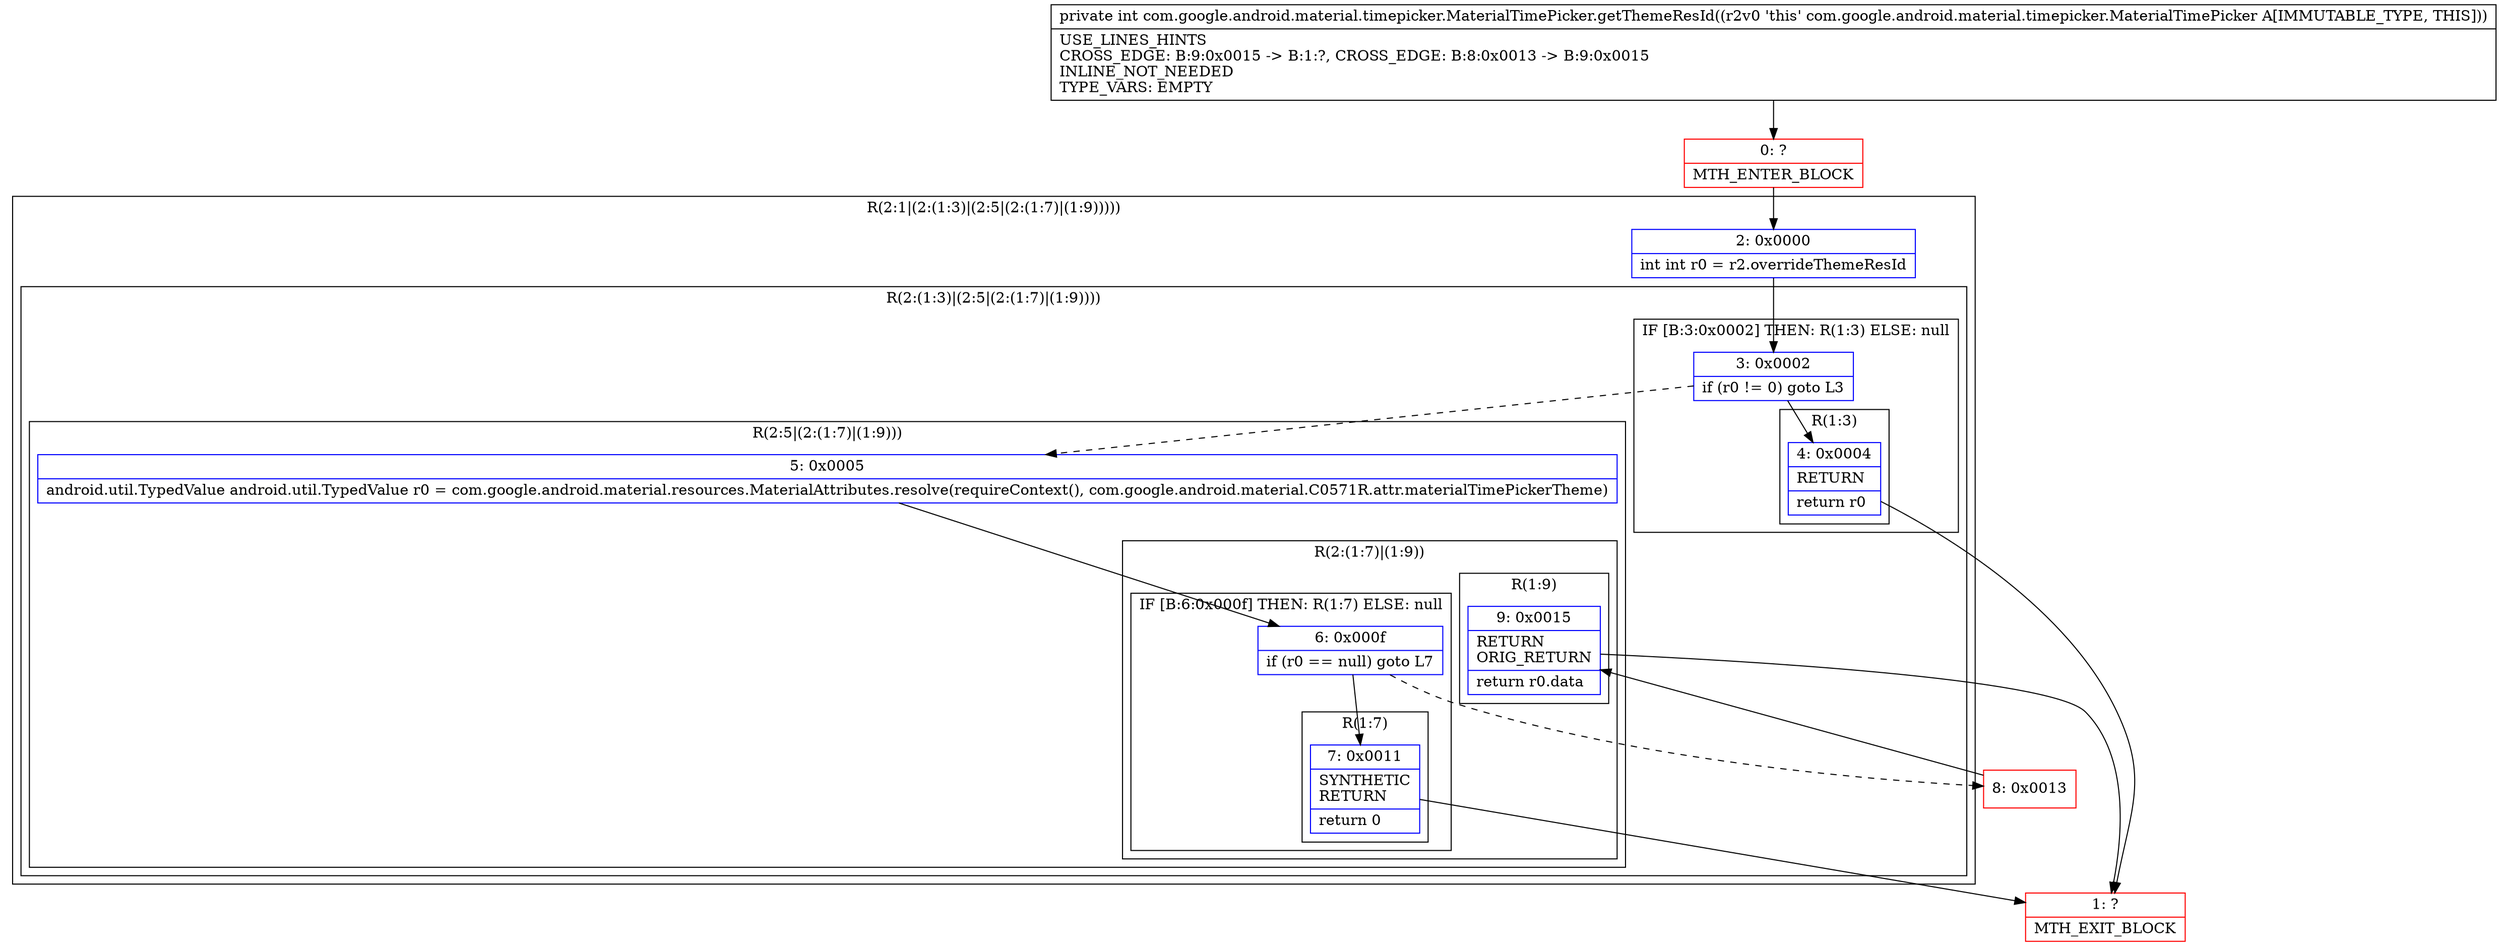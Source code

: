 digraph "CFG forcom.google.android.material.timepicker.MaterialTimePicker.getThemeResId()I" {
subgraph cluster_Region_1845604213 {
label = "R(2:1|(2:(1:3)|(2:5|(2:(1:7)|(1:9)))))";
node [shape=record,color=blue];
Node_2 [shape=record,label="{2\:\ 0x0000|int int r0 = r2.overrideThemeResId\l}"];
subgraph cluster_Region_789641537 {
label = "R(2:(1:3)|(2:5|(2:(1:7)|(1:9))))";
node [shape=record,color=blue];
subgraph cluster_IfRegion_1310653507 {
label = "IF [B:3:0x0002] THEN: R(1:3) ELSE: null";
node [shape=record,color=blue];
Node_3 [shape=record,label="{3\:\ 0x0002|if (r0 != 0) goto L3\l}"];
subgraph cluster_Region_880825279 {
label = "R(1:3)";
node [shape=record,color=blue];
Node_4 [shape=record,label="{4\:\ 0x0004|RETURN\l|return r0\l}"];
}
}
subgraph cluster_Region_1545395129 {
label = "R(2:5|(2:(1:7)|(1:9)))";
node [shape=record,color=blue];
Node_5 [shape=record,label="{5\:\ 0x0005|android.util.TypedValue android.util.TypedValue r0 = com.google.android.material.resources.MaterialAttributes.resolve(requireContext(), com.google.android.material.C0571R.attr.materialTimePickerTheme)\l}"];
subgraph cluster_Region_392203901 {
label = "R(2:(1:7)|(1:9))";
node [shape=record,color=blue];
subgraph cluster_IfRegion_1065729352 {
label = "IF [B:6:0x000f] THEN: R(1:7) ELSE: null";
node [shape=record,color=blue];
Node_6 [shape=record,label="{6\:\ 0x000f|if (r0 == null) goto L7\l}"];
subgraph cluster_Region_1181474845 {
label = "R(1:7)";
node [shape=record,color=blue];
Node_7 [shape=record,label="{7\:\ 0x0011|SYNTHETIC\lRETURN\l|return 0\l}"];
}
}
subgraph cluster_Region_113287711 {
label = "R(1:9)";
node [shape=record,color=blue];
Node_9 [shape=record,label="{9\:\ 0x0015|RETURN\lORIG_RETURN\l|return r0.data\l}"];
}
}
}
}
}
Node_0 [shape=record,color=red,label="{0\:\ ?|MTH_ENTER_BLOCK\l}"];
Node_1 [shape=record,color=red,label="{1\:\ ?|MTH_EXIT_BLOCK\l}"];
Node_8 [shape=record,color=red,label="{8\:\ 0x0013}"];
MethodNode[shape=record,label="{private int com.google.android.material.timepicker.MaterialTimePicker.getThemeResId((r2v0 'this' com.google.android.material.timepicker.MaterialTimePicker A[IMMUTABLE_TYPE, THIS]))  | USE_LINES_HINTS\lCROSS_EDGE: B:9:0x0015 \-\> B:1:?, CROSS_EDGE: B:8:0x0013 \-\> B:9:0x0015\lINLINE_NOT_NEEDED\lTYPE_VARS: EMPTY\l}"];
MethodNode -> Node_0;Node_2 -> Node_3;
Node_3 -> Node_4;
Node_3 -> Node_5[style=dashed];
Node_4 -> Node_1;
Node_5 -> Node_6;
Node_6 -> Node_7;
Node_6 -> Node_8[style=dashed];
Node_7 -> Node_1;
Node_9 -> Node_1;
Node_0 -> Node_2;
Node_8 -> Node_9;
}

